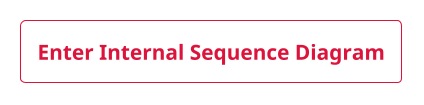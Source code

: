 @startuml EnterInternalSequenceDiagram

!theme materia-outline

skinparam titleBorderColor #DC143C
skinparam titleFontColor #DC143C

title Enter Internal Sequence Diagram




@enduml
